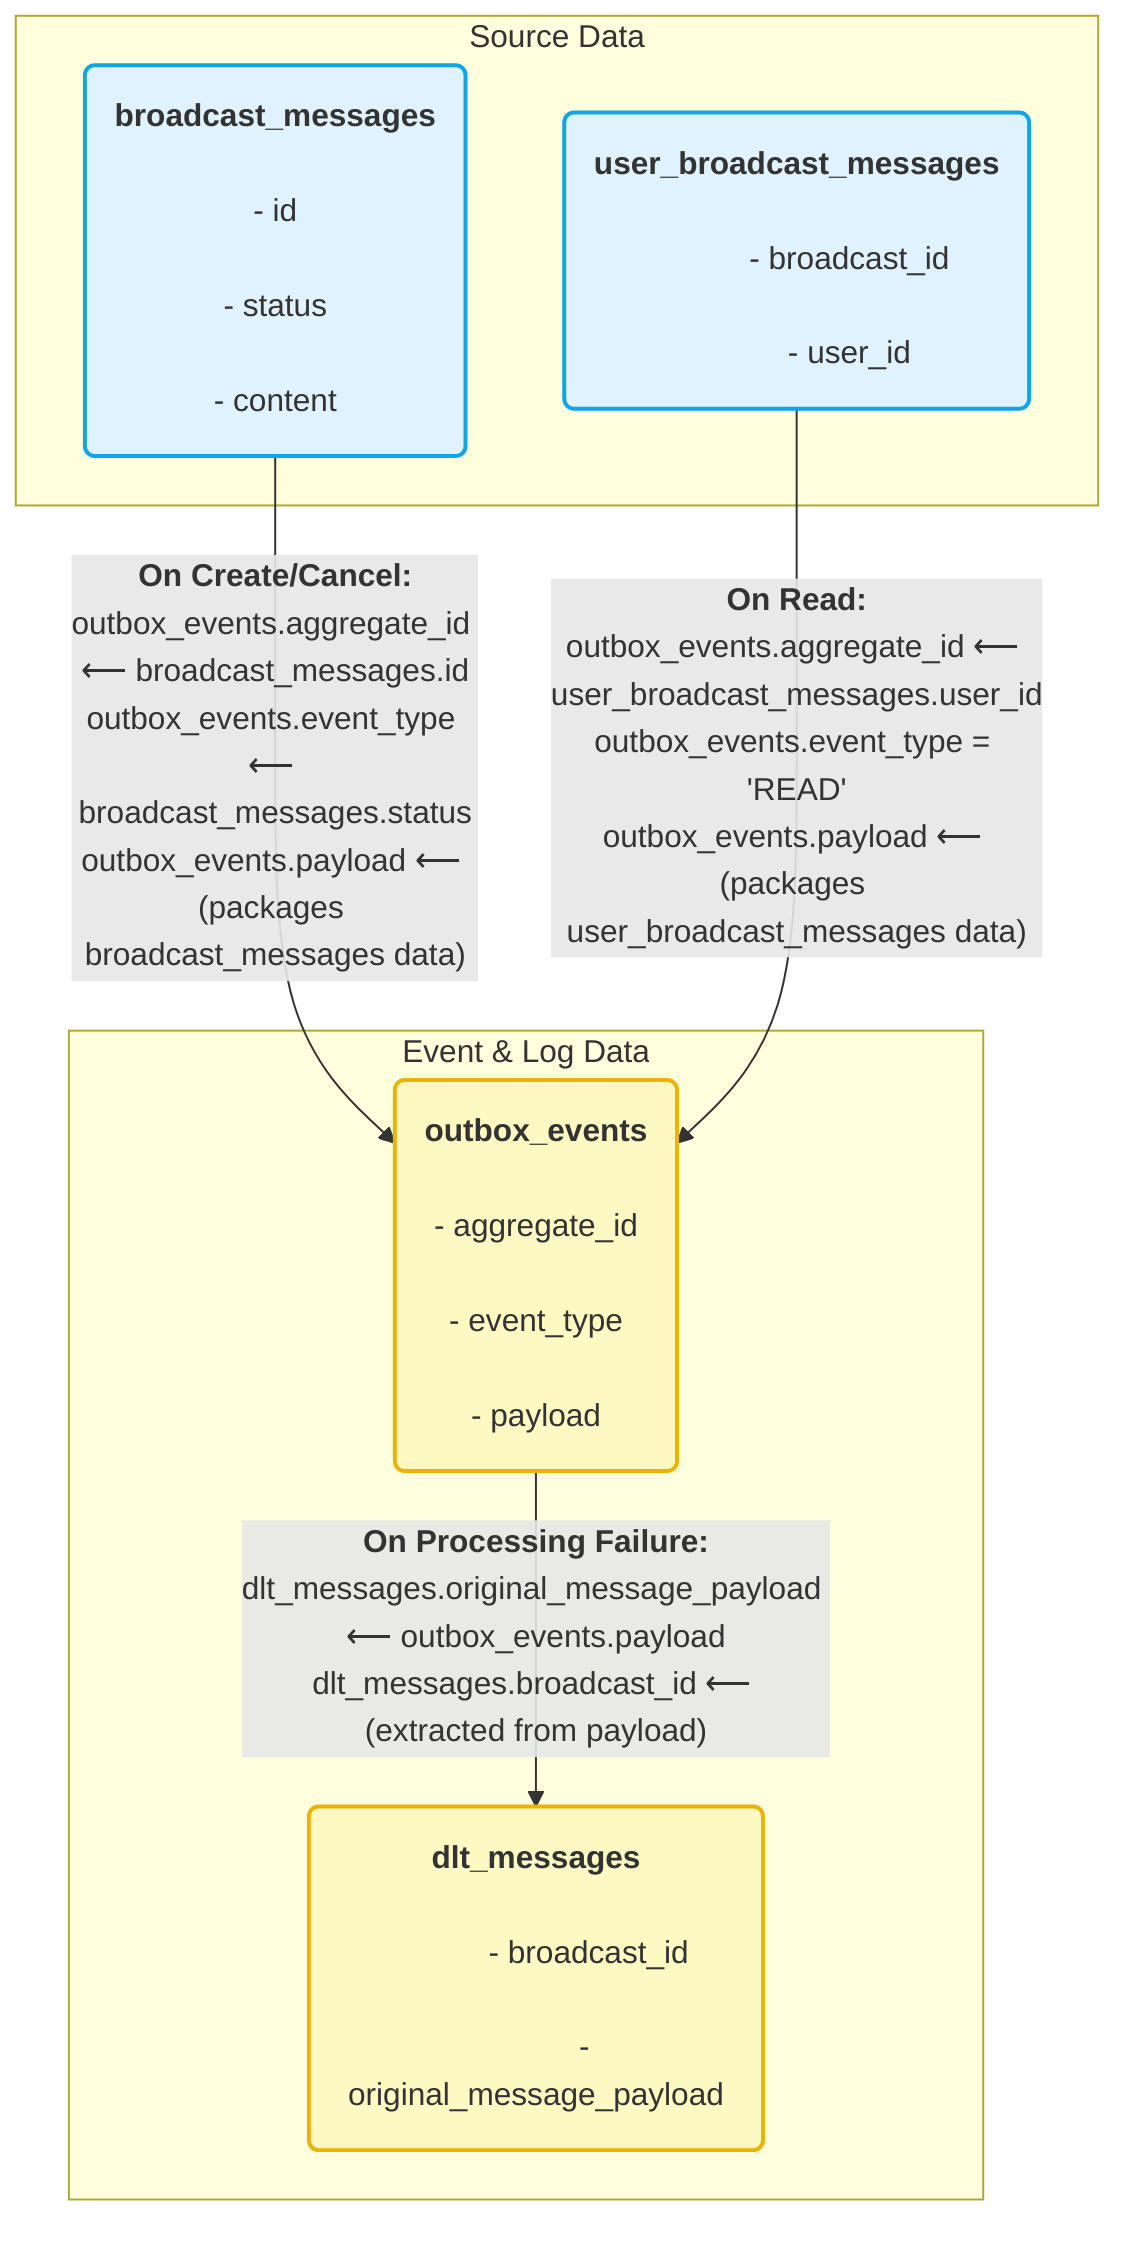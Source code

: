 graph TD
    subgraph "Source Data"
        A(
            <strong>broadcast_messages</strong><br/>
            - id<br/>
            - status<br/>
            - content
        )
        B(
            <strong>user_broadcast_messages</strong><br/>
            - broadcast_id<br/>
            - user_id
        )
    end

    subgraph "Event & Log Data"
        C(
            <strong>outbox_events</strong><br/>
            - aggregate_id<br/>
            - event_type<br/>
            - payload
        )
        D(
            <strong>dlt_messages</strong><br/>
            - broadcast_id<br/>
            - original_message_payload
        )
    end

    A -- "<strong>On Create/Cancel:</strong><br/>outbox_events.aggregate_id ⟵ broadcast_messages.id<br/>outbox_events.event_type ⟵ broadcast_messages.status<br/>outbox_events.payload ⟵ (packages broadcast_messages data)" --> C
    
    B -- "<strong>On Read:</strong><br/>outbox_events.aggregate_id ⟵ user_broadcast_messages.user_id<br/>outbox_events.event_type = 'READ'<br/>outbox_events.payload ⟵ (packages user_broadcast_messages data)" --> C
    
    C -- "<strong>On Processing Failure:</strong><br/>dlt_messages.original_message_payload ⟵ outbox_events.payload<br/>dlt_messages.broadcast_id ⟵ (extracted from payload)" --> D
    
    %% Styling
    classDef source fill:#e0f2fe,stroke:#0ea5e9,stroke-width:2px;
    classDef event fill:#fef9c3,stroke:#eab308,stroke-width:2px;
    class A,B source;
    class C,D event;